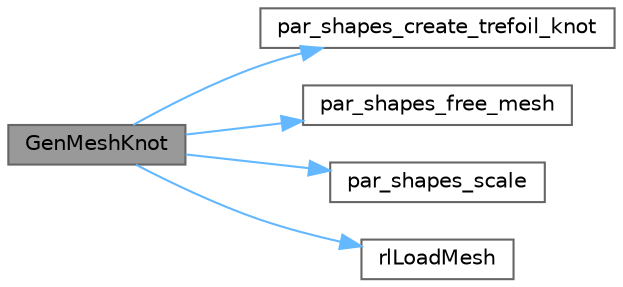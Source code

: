 digraph "GenMeshKnot"
{
 // LATEX_PDF_SIZE
  bgcolor="transparent";
  edge [fontname=Helvetica,fontsize=10,labelfontname=Helvetica,labelfontsize=10];
  node [fontname=Helvetica,fontsize=10,shape=box,height=0.2,width=0.4];
  rankdir="LR";
  Node1 [id="Node000001",label="GenMeshKnot",height=0.2,width=0.4,color="gray40", fillcolor="grey60", style="filled", fontcolor="black",tooltip=" "];
  Node1 -> Node2 [id="edge5_Node000001_Node000002",color="steelblue1",style="solid",tooltip=" "];
  Node2 [id="Node000002",label="par_shapes_create_trefoil_knot",height=0.2,width=0.4,color="grey40", fillcolor="white", style="filled",URL="$_classes_2lib_2external_2par__shapes_8h.html#a8e6a42edf4901279fec89efb98462fd3",tooltip=" "];
  Node1 -> Node3 [id="edge6_Node000001_Node000003",color="steelblue1",style="solid",tooltip=" "];
  Node3 [id="Node000003",label="par_shapes_free_mesh",height=0.2,width=0.4,color="grey40", fillcolor="white", style="filled",URL="$_classes_2lib_2external_2par__shapes_8h.html#a57178a1c46a1958990d2451176e9b4cc",tooltip=" "];
  Node1 -> Node4 [id="edge7_Node000001_Node000004",color="steelblue1",style="solid",tooltip=" "];
  Node4 [id="Node000004",label="par_shapes_scale",height=0.2,width=0.4,color="grey40", fillcolor="white", style="filled",URL="$_classes_2lib_2external_2par__shapes_8h.html#a561a10d333656f0f08be18061766ecd8",tooltip=" "];
  Node1 -> Node5 [id="edge8_Node000001_Node000005",color="steelblue1",style="solid",tooltip=" "];
  Node5 [id="Node000005",label="rlLoadMesh",height=0.2,width=0.4,color="grey40", fillcolor="white", style="filled",URL="$_classes_2lib_2raylib_2src_2rlgl_8h.html#acb2632dec901409c784391ac5b44b252",tooltip=" "];
}
